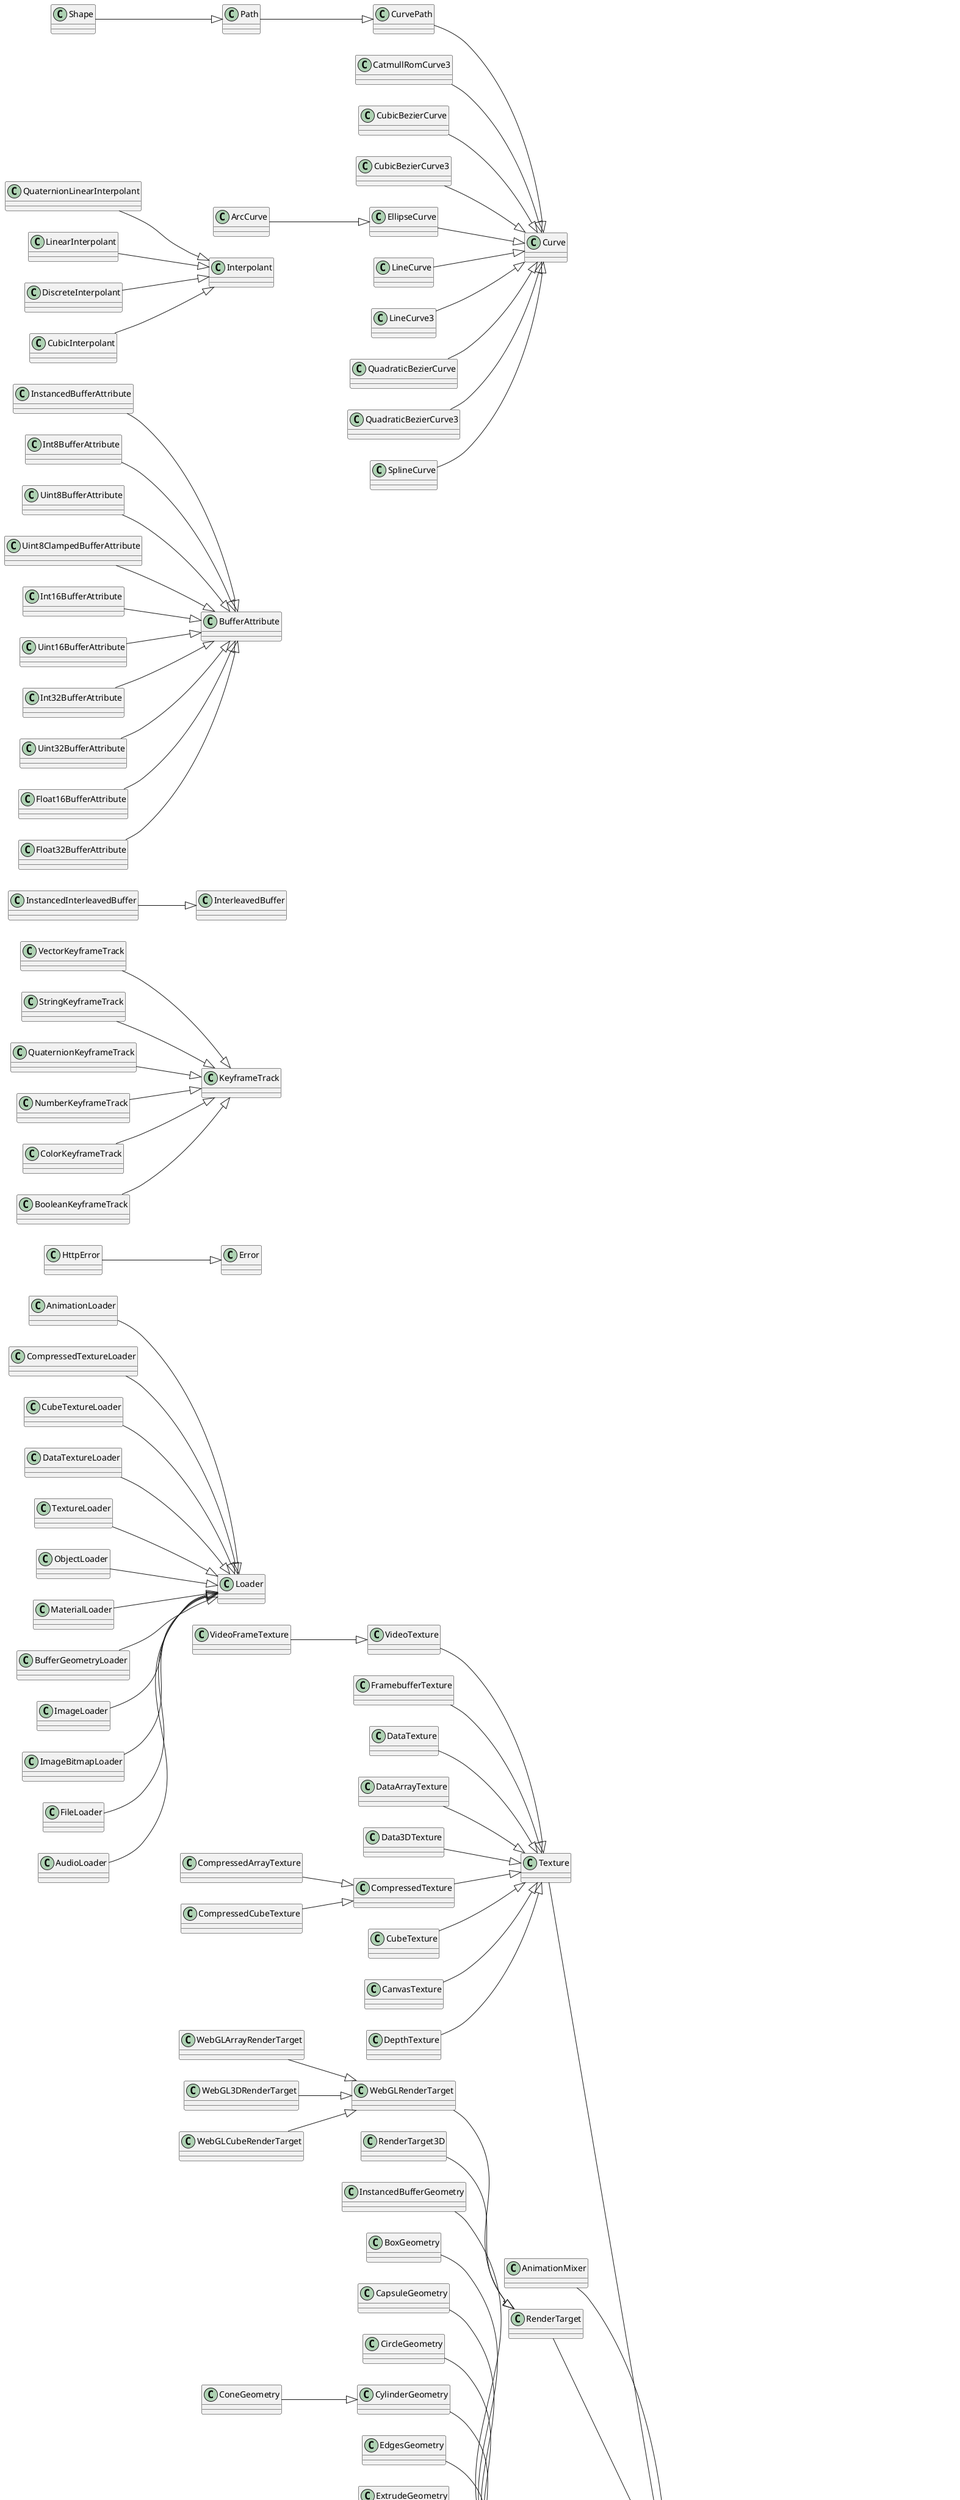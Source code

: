 

@startuml

left to right direction

class WebGLRenderer
class PMREMGenerator
class WebGLArrayRenderTarget 
class WebGL3DRenderTarget 
class WebGLCubeRenderTarget 
class WebGLRenderTarget 
class WebXRController
class FogExp2
class Fog
class Scene 
class Sprite 
class LOD 
class SkinnedMesh 
class Skeleton
class Bone 
class Mesh 
class InstancedMesh 
class MultiDrawRenderList
class BatchedMesh 
class LineSegments 
class LineLoop 
class Line 
class Points 
class Group 
class VideoTexture 
class VideoFrameTexture 
class FramebufferTexture 
class Source
class DataTexture 
class DataArrayTexture 
class Data3DTexture 
class CompressedTexture 
class CompressedArrayTexture 
class CompressedCubeTexture 
class CubeTexture 
class CanvasTexture 
class DepthTexture 
class Texture 
class AnimationLoader 
class CompressedTextureLoader 
class CubeTextureLoader 
class DataTextureLoader 
class TextureLoader 
class ObjectLoader 
class MaterialLoader 
class BufferGeometryLoader 
class LoadingManager
class ImageLoader 
class ImageBitmapLoader 
class HttpError 
class FileLoader 
class Loader
class LoaderUtils
class AudioLoader 
class SpotLight 
class PointLight 
class RectAreaLight 
class HemisphereLight 
class DirectionalLight 
class AmbientLight 
class Light 
class LightProbe 
class StereoCamera
class PerspectiveCamera 
class OrthographicCamera 
class CubeCamera 
class ArrayCamera 
class Camera 
class AudioListener 
class PositionalAudio 
class AudioContext
class AudioAnalyser
class Audio 
class VectorKeyframeTrack 
class StringKeyframeTrack 
class QuaternionKeyframeTrack 
class NumberKeyframeTrack 
class ColorKeyframeTrack 
class BooleanKeyframeTrack 
class PropertyMixer
class Composite
class PropertyBinding
class KeyframeTrack
class AnimationUtils
class AnimationObjectGroup
class AnimationMixer 
class AnimationClip
class AnimationAction
class RenderTarget 
class RenderTarget3D 
class Uniform
class UniformsGroup 
class InstancedBufferGeometry 
class BufferGeometry 
class InterleavedBufferAttribute
class InstancedInterleavedBuffer 
class InterleavedBuffer
class InstancedBufferAttribute 
class GLBufferAttribute
class Object3D 
class Raycaster
class Layers
class EventDispatcher
class Clock
class QuaternionLinearInterpolant 
class LinearInterpolant 
class DiscreteInterpolant 
class CubicInterpolant 
class Interpolant
class Triangle
class Spherical
class Cylindrical
class Plane
class Frustum
class FrustumArray
class Sphere
class Ray
class Matrix4
class Matrix3
class Box3
class Box2
class Line3
class Euler
class Vector4
class Vector3
class Vector2
class Quaternion
class Color
class SphericalHarmonics3
class SpotLightHelper 
class SkeletonHelper 
class PointLightHelper 
class HemisphereLightHelper 
class GridHelper 
class PolarGridHelper 
class DirectionalLightHelper 
class CameraHelper 
class BoxHelper 
class Box3Helper 
class PlaneHelper 
class ArrowHelper 
class AxesHelper 
class Shape 
class Path 
class ShapePath
class CurvePath 
class Curve
class Controls 
class DataUtils
class ImageUtils
class ShapeUtils
class TextureUtils
class BufferAttribute
class Int8BufferAttribute 
class Uint8BufferAttribute 
class Uint8ClampedBufferAttribute 
class Int16BufferAttribute 
class Uint16BufferAttribute 
class Int32BufferAttribute 
class Uint32BufferAttribute 
class Float16BufferAttribute 
class Float32BufferAttribute 
class BoxGeometry 
class CapsuleGeometry 
class CircleGeometry 
class ConeGeometry 
class CylinderGeometry 
class DodecahedronGeometry 
class EdgesGeometry 
class ExtrudeGeometry 
class IcosahedronGeometry 
class LatheGeometry 
class OctahedronGeometry 
class PlaneGeometry 
class PolyhedronGeometry 
class RingGeometry 
class ShapeGeometry 
class SphereGeometry 
class TetrahedronGeometry 
class TorusGeometry 
class TorusKnotGeometry 
class TubeGeometry 
class WireframeGeometry 
class ShadowMaterial 
class SpriteMaterial 
class RawShaderMaterial 
class ShaderMaterial 
class PointsMaterial 
class MeshPhysicalMaterial 
class MeshStandardMaterial 
class MeshPhongMaterial 
class MeshToonMaterial 
class MeshNormalMaterial 
class MeshLambertMaterial 
class MeshDepthMaterial 
class MeshDistanceMaterial 
class MeshBasicMaterial 
class MeshMatcapMaterial 
class LineDashedMaterial 
class LineBasicMaterial 
class Material 
class ArcCurve 
class CatmullRomCurve3 
class CubicBezierCurve 
class CubicBezierCurve3 
class EllipseCurve 
class LineCurve 
class LineCurve3 
class QuadraticBezierCurve 
class QuadraticBezierCurve3 
class SplineCurve 


WebGLArrayRenderTarget --|> WebGLRenderTarget
WebGL3DRenderTarget --|> WebGLRenderTarget
WebGLCubeRenderTarget --|> WebGLRenderTarget
WebGLRenderTarget --|> RenderTarget
Scene --|> Object3D
Sprite --|> Object3D
LOD --|> Object3D
SkinnedMesh --|> Mesh
Bone --|> Object3D
Mesh --|> Object3D
InstancedMesh --|> Mesh
BatchedMesh --|> Mesh
LineSegments --|> Line
LineLoop --|> Line
Line --|> Object3D
Points --|> Object3D
Group --|> Object3D
VideoTexture --|> Texture
VideoFrameTexture --|> VideoTexture
FramebufferTexture --|> Texture
DataTexture --|> Texture
DataArrayTexture --|> Texture
Data3DTexture --|> Texture
CompressedTexture --|> Texture
CompressedArrayTexture --|> CompressedTexture
CompressedCubeTexture --|> CompressedTexture
CubeTexture --|> Texture
CanvasTexture --|> Texture
DepthTexture --|> Texture
Texture --|> EventDispatcher
AnimationLoader --|> Loader
CompressedTextureLoader --|> Loader
CubeTextureLoader --|> Loader
DataTextureLoader --|> Loader
TextureLoader --|> Loader
ObjectLoader --|> Loader
MaterialLoader --|> Loader
BufferGeometryLoader --|> Loader
ImageLoader --|> Loader
ImageBitmapLoader --|> Loader
HttpError --|> Error
FileLoader --|> Loader
AudioLoader --|> Loader
SpotLight --|> Light
PointLight --|> Light
RectAreaLight --|> Light
HemisphereLight --|> Light
DirectionalLight --|> Light
AmbientLight --|> Light
Light --|> Object3D
LightProbe --|> Light
PerspectiveCamera --|> Camera
OrthographicCamera --|> Camera
CubeCamera --|> Object3D
ArrayCamera --|> PerspectiveCamera
Camera --|> Object3D
AudioListener --|> Object3D
PositionalAudio --|> Audio
Audio --|> Object3D
VectorKeyframeTrack --|> KeyframeTrack
StringKeyframeTrack --|> KeyframeTrack
QuaternionKeyframeTrack --|> KeyframeTrack
NumberKeyframeTrack --|> KeyframeTrack
ColorKeyframeTrack --|> KeyframeTrack
BooleanKeyframeTrack --|> KeyframeTrack
AnimationMixer --|> EventDispatcher
RenderTarget --|> EventDispatcher
RenderTarget3D --|> RenderTarget
UniformsGroup --|> EventDispatcher
InstancedBufferGeometry --|> BufferGeometry
BufferGeometry --|> EventDispatcher
InstancedInterleavedBuffer --|> InterleavedBuffer
InstancedBufferAttribute --|> BufferAttribute
Object3D --|> EventDispatcher
QuaternionLinearInterpolant --|> Interpolant
LinearInterpolant --|> Interpolant
DiscreteInterpolant --|> Interpolant
CubicInterpolant --|> Interpolant
SpotLightHelper --|> Object3D
SkeletonHelper --|> LineSegments
PointLightHelper --|> Mesh
HemisphereLightHelper --|> Object3D
GridHelper --|> LineSegments
PolarGridHelper --|> LineSegments
DirectionalLightHelper --|> Object3D
CameraHelper --|> LineSegments
BoxHelper --|> LineSegments
Box3Helper --|> LineSegments
PlaneHelper --|> Line
ArrowHelper --|> Object3D
AxesHelper --|> LineSegments
Shape --|> Path
Path --|> CurvePath
CurvePath --|> Curve
Controls --|> EventDispatcher
Int8BufferAttribute --|> BufferAttribute
Uint8BufferAttribute --|> BufferAttribute
Uint8ClampedBufferAttribute --|> BufferAttribute
Int16BufferAttribute --|> BufferAttribute
Uint16BufferAttribute --|> BufferAttribute
Int32BufferAttribute --|> BufferAttribute
Uint32BufferAttribute --|> BufferAttribute
Float16BufferAttribute --|> BufferAttribute
Float32BufferAttribute --|> BufferAttribute
BoxGeometry --|> BufferGeometry
CapsuleGeometry --|> BufferGeometry
CircleGeometry --|> BufferGeometry
ConeGeometry --|> CylinderGeometry
CylinderGeometry --|> BufferGeometry
DodecahedronGeometry --|> PolyhedronGeometry
EdgesGeometry --|> BufferGeometry
ExtrudeGeometry --|> BufferGeometry
IcosahedronGeometry --|> PolyhedronGeometry
LatheGeometry --|> BufferGeometry
OctahedronGeometry --|> PolyhedronGeometry
PlaneGeometry --|> BufferGeometry
PolyhedronGeometry --|> BufferGeometry
RingGeometry --|> BufferGeometry
ShapeGeometry --|> BufferGeometry
SphereGeometry --|> BufferGeometry
TetrahedronGeometry --|> PolyhedronGeometry
TorusGeometry --|> BufferGeometry
TorusKnotGeometry --|> BufferGeometry
TubeGeometry --|> BufferGeometry
WireframeGeometry --|> BufferGeometry
ShadowMaterial --|> Material
SpriteMaterial --|> Material
RawShaderMaterial --|> ShaderMaterial
ShaderMaterial --|> Material
PointsMaterial --|> Material
MeshPhysicalMaterial --|> MeshStandardMaterial
MeshStandardMaterial --|> Material
MeshPhongMaterial --|> Material
MeshToonMaterial --|> Material
MeshNormalMaterial --|> Material
MeshLambertMaterial --|> Material
MeshDepthMaterial --|> Material
MeshDistanceMaterial --|> Material
MeshBasicMaterial --|> Material
MeshMatcapMaterial --|> Material
LineDashedMaterial --|> LineBasicMaterial
LineBasicMaterial --|> Material
Material --|> EventDispatcher
ArcCurve --|> EllipseCurve
CatmullRomCurve3 --|> Curve
CubicBezierCurve --|> Curve
CubicBezierCurve3 --|> Curve
EllipseCurve --|> Curve
LineCurve --|> Curve
LineCurve3 --|> Curve
QuadraticBezierCurve --|> Curve
QuadraticBezierCurve3 --|> Curve
SplineCurve --|> Curve



@enduml

